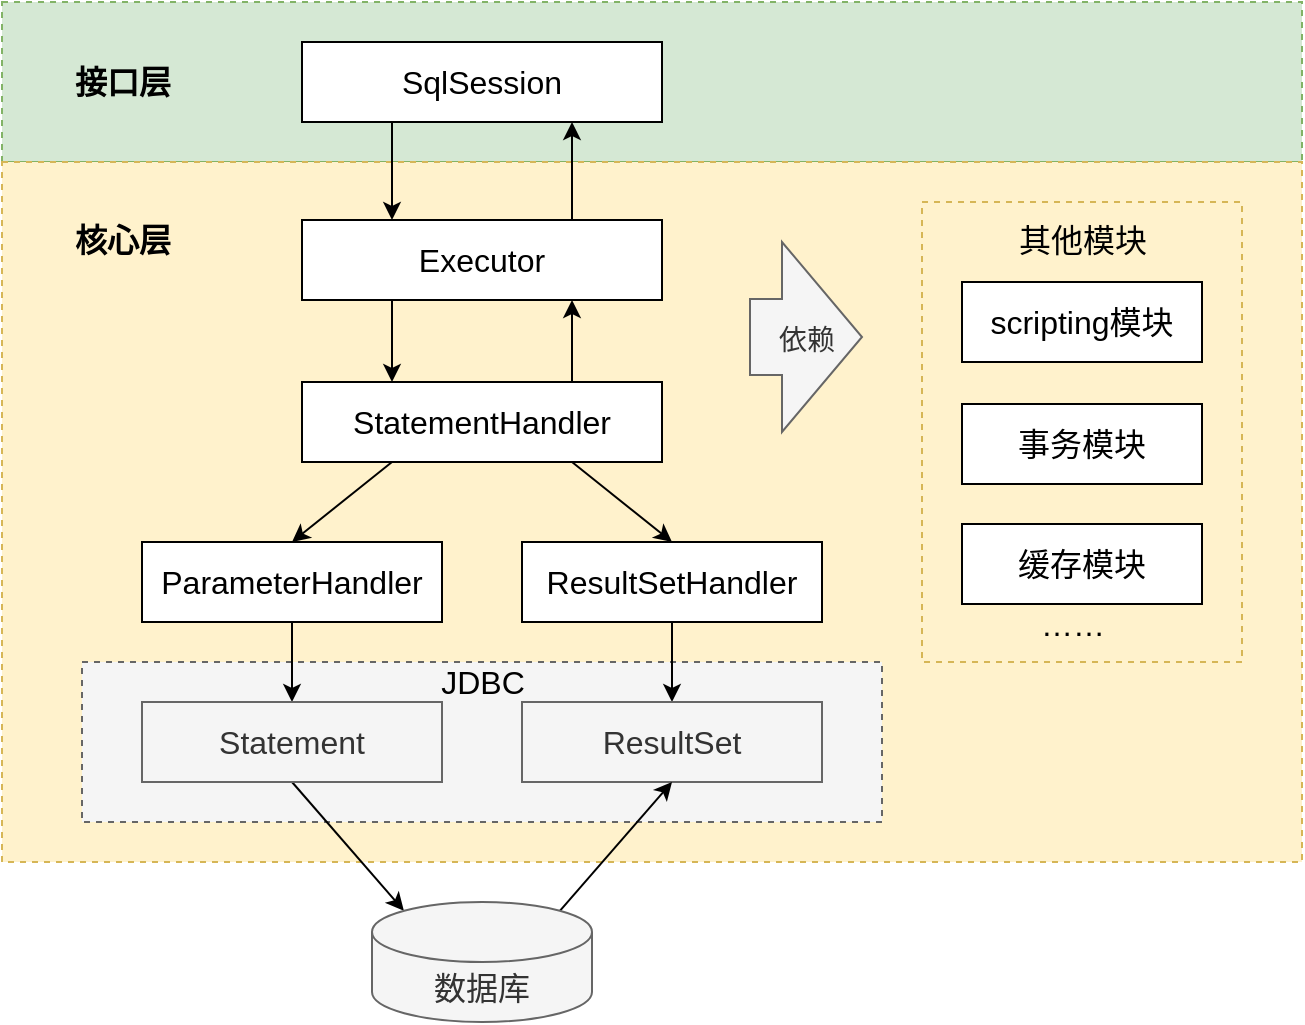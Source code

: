 <mxfile version="13.7.9" type="github">
  <diagram id="FRmqQJbTzkD5vuaTd3p_" name="Page-1">
    <mxGraphModel dx="1550" dy="836" grid="1" gridSize="10" guides="1" tooltips="1" connect="1" arrows="1" fold="1" page="1" pageScale="1" pageWidth="827" pageHeight="1169" math="0" shadow="0">
      <root>
        <mxCell id="0" />
        <mxCell id="1" parent="0" />
        <mxCell id="VyK4O4VvUwhMD6-C16kk-33" value="" style="verticalLabelPosition=bottom;verticalAlign=top;html=1;shape=mxgraph.basic.rect;fillColor2=none;strokeWidth=1;size=20;indent=5;dashed=1;fontSize=16;fillColor=#d5e8d4;strokeColor=#82b366;" vertex="1" parent="1">
          <mxGeometry x="40" y="100" width="650" height="80" as="geometry" />
        </mxCell>
        <mxCell id="VyK4O4VvUwhMD6-C16kk-32" value="" style="verticalLabelPosition=bottom;verticalAlign=top;html=1;shape=mxgraph.basic.rect;fillColor2=none;strokeWidth=1;size=20;indent=5;dashed=1;fontSize=16;fillColor=#fff2cc;strokeColor=#d6b656;" vertex="1" parent="1">
          <mxGeometry x="40" y="180" width="650" height="350" as="geometry" />
        </mxCell>
        <mxCell id="VyK4O4VvUwhMD6-C16kk-27" value="" style="rounded=0;whiteSpace=wrap;html=1;fontSize=16;dashed=1;fillColor=#fff2cc;strokeColor=#d6b656;" vertex="1" parent="1">
          <mxGeometry x="500" y="200" width="160" height="230" as="geometry" />
        </mxCell>
        <mxCell id="VyK4O4VvUwhMD6-C16kk-20" value="" style="rounded=0;whiteSpace=wrap;html=1;fontSize=16;dashed=1;fillColor=#f5f5f5;strokeColor=#666666;fontColor=#333333;" vertex="1" parent="1">
          <mxGeometry x="80" y="430" width="400" height="80" as="geometry" />
        </mxCell>
        <mxCell id="VyK4O4VvUwhMD6-C16kk-3" style="edgeStyle=orthogonalEdgeStyle;rounded=0;orthogonalLoop=1;jettySize=auto;html=1;exitX=0.25;exitY=1;exitDx=0;exitDy=0;entryX=0.25;entryY=0;entryDx=0;entryDy=0;fontSize=16;" edge="1" parent="1" source="VyK4O4VvUwhMD6-C16kk-1" target="VyK4O4VvUwhMD6-C16kk-2">
          <mxGeometry relative="1" as="geometry" />
        </mxCell>
        <mxCell id="VyK4O4VvUwhMD6-C16kk-1" value="SqlSession" style="rounded=0;whiteSpace=wrap;html=1;fontSize=16;" vertex="1" parent="1">
          <mxGeometry x="190" y="120" width="180" height="40" as="geometry" />
        </mxCell>
        <mxCell id="VyK4O4VvUwhMD6-C16kk-4" style="edgeStyle=orthogonalEdgeStyle;rounded=0;orthogonalLoop=1;jettySize=auto;html=1;exitX=0.75;exitY=0;exitDx=0;exitDy=0;entryX=0.75;entryY=1;entryDx=0;entryDy=0;fontSize=16;" edge="1" parent="1" source="VyK4O4VvUwhMD6-C16kk-2" target="VyK4O4VvUwhMD6-C16kk-1">
          <mxGeometry relative="1" as="geometry" />
        </mxCell>
        <mxCell id="VyK4O4VvUwhMD6-C16kk-6" style="edgeStyle=orthogonalEdgeStyle;rounded=0;orthogonalLoop=1;jettySize=auto;html=1;exitX=0.25;exitY=1;exitDx=0;exitDy=0;entryX=0.25;entryY=0;entryDx=0;entryDy=0;fontSize=16;" edge="1" parent="1" source="VyK4O4VvUwhMD6-C16kk-2" target="VyK4O4VvUwhMD6-C16kk-5">
          <mxGeometry relative="1" as="geometry" />
        </mxCell>
        <mxCell id="VyK4O4VvUwhMD6-C16kk-2" value="Executor" style="rounded=0;whiteSpace=wrap;html=1;fontSize=16;" vertex="1" parent="1">
          <mxGeometry x="190" y="209" width="180" height="40" as="geometry" />
        </mxCell>
        <mxCell id="VyK4O4VvUwhMD6-C16kk-7" style="edgeStyle=orthogonalEdgeStyle;rounded=0;orthogonalLoop=1;jettySize=auto;html=1;exitX=0.75;exitY=0;exitDx=0;exitDy=0;entryX=0.75;entryY=1;entryDx=0;entryDy=0;fontSize=16;" edge="1" parent="1" source="VyK4O4VvUwhMD6-C16kk-5" target="VyK4O4VvUwhMD6-C16kk-2">
          <mxGeometry relative="1" as="geometry" />
        </mxCell>
        <mxCell id="VyK4O4VvUwhMD6-C16kk-10" style="rounded=0;orthogonalLoop=1;jettySize=auto;html=1;exitX=0.25;exitY=1;exitDx=0;exitDy=0;entryX=0.5;entryY=0;entryDx=0;entryDy=0;fontSize=16;" edge="1" parent="1" source="VyK4O4VvUwhMD6-C16kk-5" target="VyK4O4VvUwhMD6-C16kk-8">
          <mxGeometry relative="1" as="geometry" />
        </mxCell>
        <mxCell id="VyK4O4VvUwhMD6-C16kk-11" style="edgeStyle=none;rounded=0;orthogonalLoop=1;jettySize=auto;html=1;exitX=0.75;exitY=1;exitDx=0;exitDy=0;entryX=0.5;entryY=0;entryDx=0;entryDy=0;fontSize=16;" edge="1" parent="1" source="VyK4O4VvUwhMD6-C16kk-5" target="VyK4O4VvUwhMD6-C16kk-9">
          <mxGeometry relative="1" as="geometry" />
        </mxCell>
        <mxCell id="VyK4O4VvUwhMD6-C16kk-5" value="StatementHandler" style="rounded=0;whiteSpace=wrap;html=1;fontSize=16;" vertex="1" parent="1">
          <mxGeometry x="190" y="290" width="180" height="40" as="geometry" />
        </mxCell>
        <mxCell id="VyK4O4VvUwhMD6-C16kk-14" style="edgeStyle=none;rounded=0;orthogonalLoop=1;jettySize=auto;html=1;exitX=0.5;exitY=1;exitDx=0;exitDy=0;entryX=0.5;entryY=0;entryDx=0;entryDy=0;fontSize=16;" edge="1" parent="1" source="VyK4O4VvUwhMD6-C16kk-8" target="VyK4O4VvUwhMD6-C16kk-12">
          <mxGeometry relative="1" as="geometry" />
        </mxCell>
        <mxCell id="VyK4O4VvUwhMD6-C16kk-8" value="ParameterHandler" style="rounded=0;whiteSpace=wrap;html=1;fontSize=16;" vertex="1" parent="1">
          <mxGeometry x="110" y="370" width="150" height="40" as="geometry" />
        </mxCell>
        <mxCell id="VyK4O4VvUwhMD6-C16kk-15" style="edgeStyle=none;rounded=0;orthogonalLoop=1;jettySize=auto;html=1;exitX=0.5;exitY=1;exitDx=0;exitDy=0;entryX=0.5;entryY=0;entryDx=0;entryDy=0;fontSize=16;" edge="1" parent="1" source="VyK4O4VvUwhMD6-C16kk-9" target="VyK4O4VvUwhMD6-C16kk-13">
          <mxGeometry relative="1" as="geometry" />
        </mxCell>
        <mxCell id="VyK4O4VvUwhMD6-C16kk-9" value="ResultSetHandler" style="rounded=0;whiteSpace=wrap;html=1;fontSize=16;" vertex="1" parent="1">
          <mxGeometry x="300" y="370" width="150" height="40" as="geometry" />
        </mxCell>
        <mxCell id="VyK4O4VvUwhMD6-C16kk-17" style="edgeStyle=none;rounded=0;orthogonalLoop=1;jettySize=auto;html=1;exitX=0.5;exitY=1;exitDx=0;exitDy=0;entryX=0.145;entryY=0;entryDx=0;entryDy=4.35;entryPerimeter=0;fontSize=16;" edge="1" parent="1" source="VyK4O4VvUwhMD6-C16kk-12" target="VyK4O4VvUwhMD6-C16kk-16">
          <mxGeometry relative="1" as="geometry" />
        </mxCell>
        <mxCell id="VyK4O4VvUwhMD6-C16kk-12" value="Statement" style="rounded=0;whiteSpace=wrap;html=1;fontSize=16;fillColor=#f5f5f5;strokeColor=#666666;fontColor=#333333;" vertex="1" parent="1">
          <mxGeometry x="110" y="450" width="150" height="40" as="geometry" />
        </mxCell>
        <mxCell id="VyK4O4VvUwhMD6-C16kk-13" value="ResultSet" style="rounded=0;whiteSpace=wrap;html=1;fontSize=16;fillColor=#f5f5f5;strokeColor=#666666;fontColor=#333333;" vertex="1" parent="1">
          <mxGeometry x="300" y="450" width="150" height="40" as="geometry" />
        </mxCell>
        <mxCell id="VyK4O4VvUwhMD6-C16kk-18" style="edgeStyle=none;rounded=0;orthogonalLoop=1;jettySize=auto;html=1;exitX=0.855;exitY=0;exitDx=0;exitDy=4.35;exitPerimeter=0;entryX=0.5;entryY=1;entryDx=0;entryDy=0;fontSize=16;" edge="1" parent="1" source="VyK4O4VvUwhMD6-C16kk-16" target="VyK4O4VvUwhMD6-C16kk-13">
          <mxGeometry relative="1" as="geometry" />
        </mxCell>
        <mxCell id="VyK4O4VvUwhMD6-C16kk-16" value="数据库" style="shape=cylinder3;whiteSpace=wrap;html=1;boundedLbl=1;backgroundOutline=1;size=15;fontSize=16;fillColor=#f5f5f5;strokeColor=#666666;fontColor=#333333;" vertex="1" parent="1">
          <mxGeometry x="225" y="550" width="110" height="60" as="geometry" />
        </mxCell>
        <mxCell id="VyK4O4VvUwhMD6-C16kk-21" value="JDBC" style="text;html=1;align=center;verticalAlign=middle;resizable=0;points=[];autosize=1;fontSize=16;" vertex="1" parent="1">
          <mxGeometry x="250" y="430" width="60" height="20" as="geometry" />
        </mxCell>
        <mxCell id="VyK4O4VvUwhMD6-C16kk-22" value="接口层" style="text;html=1;align=center;verticalAlign=middle;resizable=0;points=[];autosize=1;fontSize=16;fontStyle=1" vertex="1" parent="1">
          <mxGeometry x="70" y="130" width="60" height="20" as="geometry" />
        </mxCell>
        <mxCell id="VyK4O4VvUwhMD6-C16kk-23" value="核心层" style="text;html=1;align=center;verticalAlign=middle;resizable=0;points=[];autosize=1;fontSize=16;fontStyle=1" vertex="1" parent="1">
          <mxGeometry x="70" y="209" width="60" height="20" as="geometry" />
        </mxCell>
        <mxCell id="VyK4O4VvUwhMD6-C16kk-24" value="scripting模块" style="rounded=0;whiteSpace=wrap;html=1;fontSize=16;" vertex="1" parent="1">
          <mxGeometry x="520" y="240" width="120" height="40" as="geometry" />
        </mxCell>
        <mxCell id="VyK4O4VvUwhMD6-C16kk-25" value="事务模块" style="rounded=0;whiteSpace=wrap;html=1;fontSize=16;" vertex="1" parent="1">
          <mxGeometry x="520" y="301" width="120" height="40" as="geometry" />
        </mxCell>
        <mxCell id="VyK4O4VvUwhMD6-C16kk-26" value="缓存模块" style="rounded=0;whiteSpace=wrap;html=1;fontSize=16;" vertex="1" parent="1">
          <mxGeometry x="520" y="361" width="120" height="40" as="geometry" />
        </mxCell>
        <mxCell id="VyK4O4VvUwhMD6-C16kk-28" value="其他模块" style="text;html=1;align=center;verticalAlign=middle;resizable=0;points=[];autosize=1;fontSize=16;" vertex="1" parent="1">
          <mxGeometry x="540" y="209" width="80" height="20" as="geometry" />
        </mxCell>
        <mxCell id="VyK4O4VvUwhMD6-C16kk-29" value="……" style="text;html=1;align=center;verticalAlign=middle;resizable=0;points=[];autosize=1;fontSize=16;" vertex="1" parent="1">
          <mxGeometry x="550" y="401" width="50" height="20" as="geometry" />
        </mxCell>
        <mxCell id="VyK4O4VvUwhMD6-C16kk-31" value="&lt;font style=&quot;font-size: 14px&quot;&gt;依赖&lt;/font&gt;" style="html=1;shadow=0;dashed=0;align=center;verticalAlign=middle;shape=mxgraph.arrows2.arrow;dy=0.6;dx=40;notch=0;fontSize=16;fillColor=#f5f5f5;strokeColor=#666666;fontColor=#333333;" vertex="1" parent="1">
          <mxGeometry x="414" y="220" width="56" height="95" as="geometry" />
        </mxCell>
      </root>
    </mxGraphModel>
  </diagram>
</mxfile>

